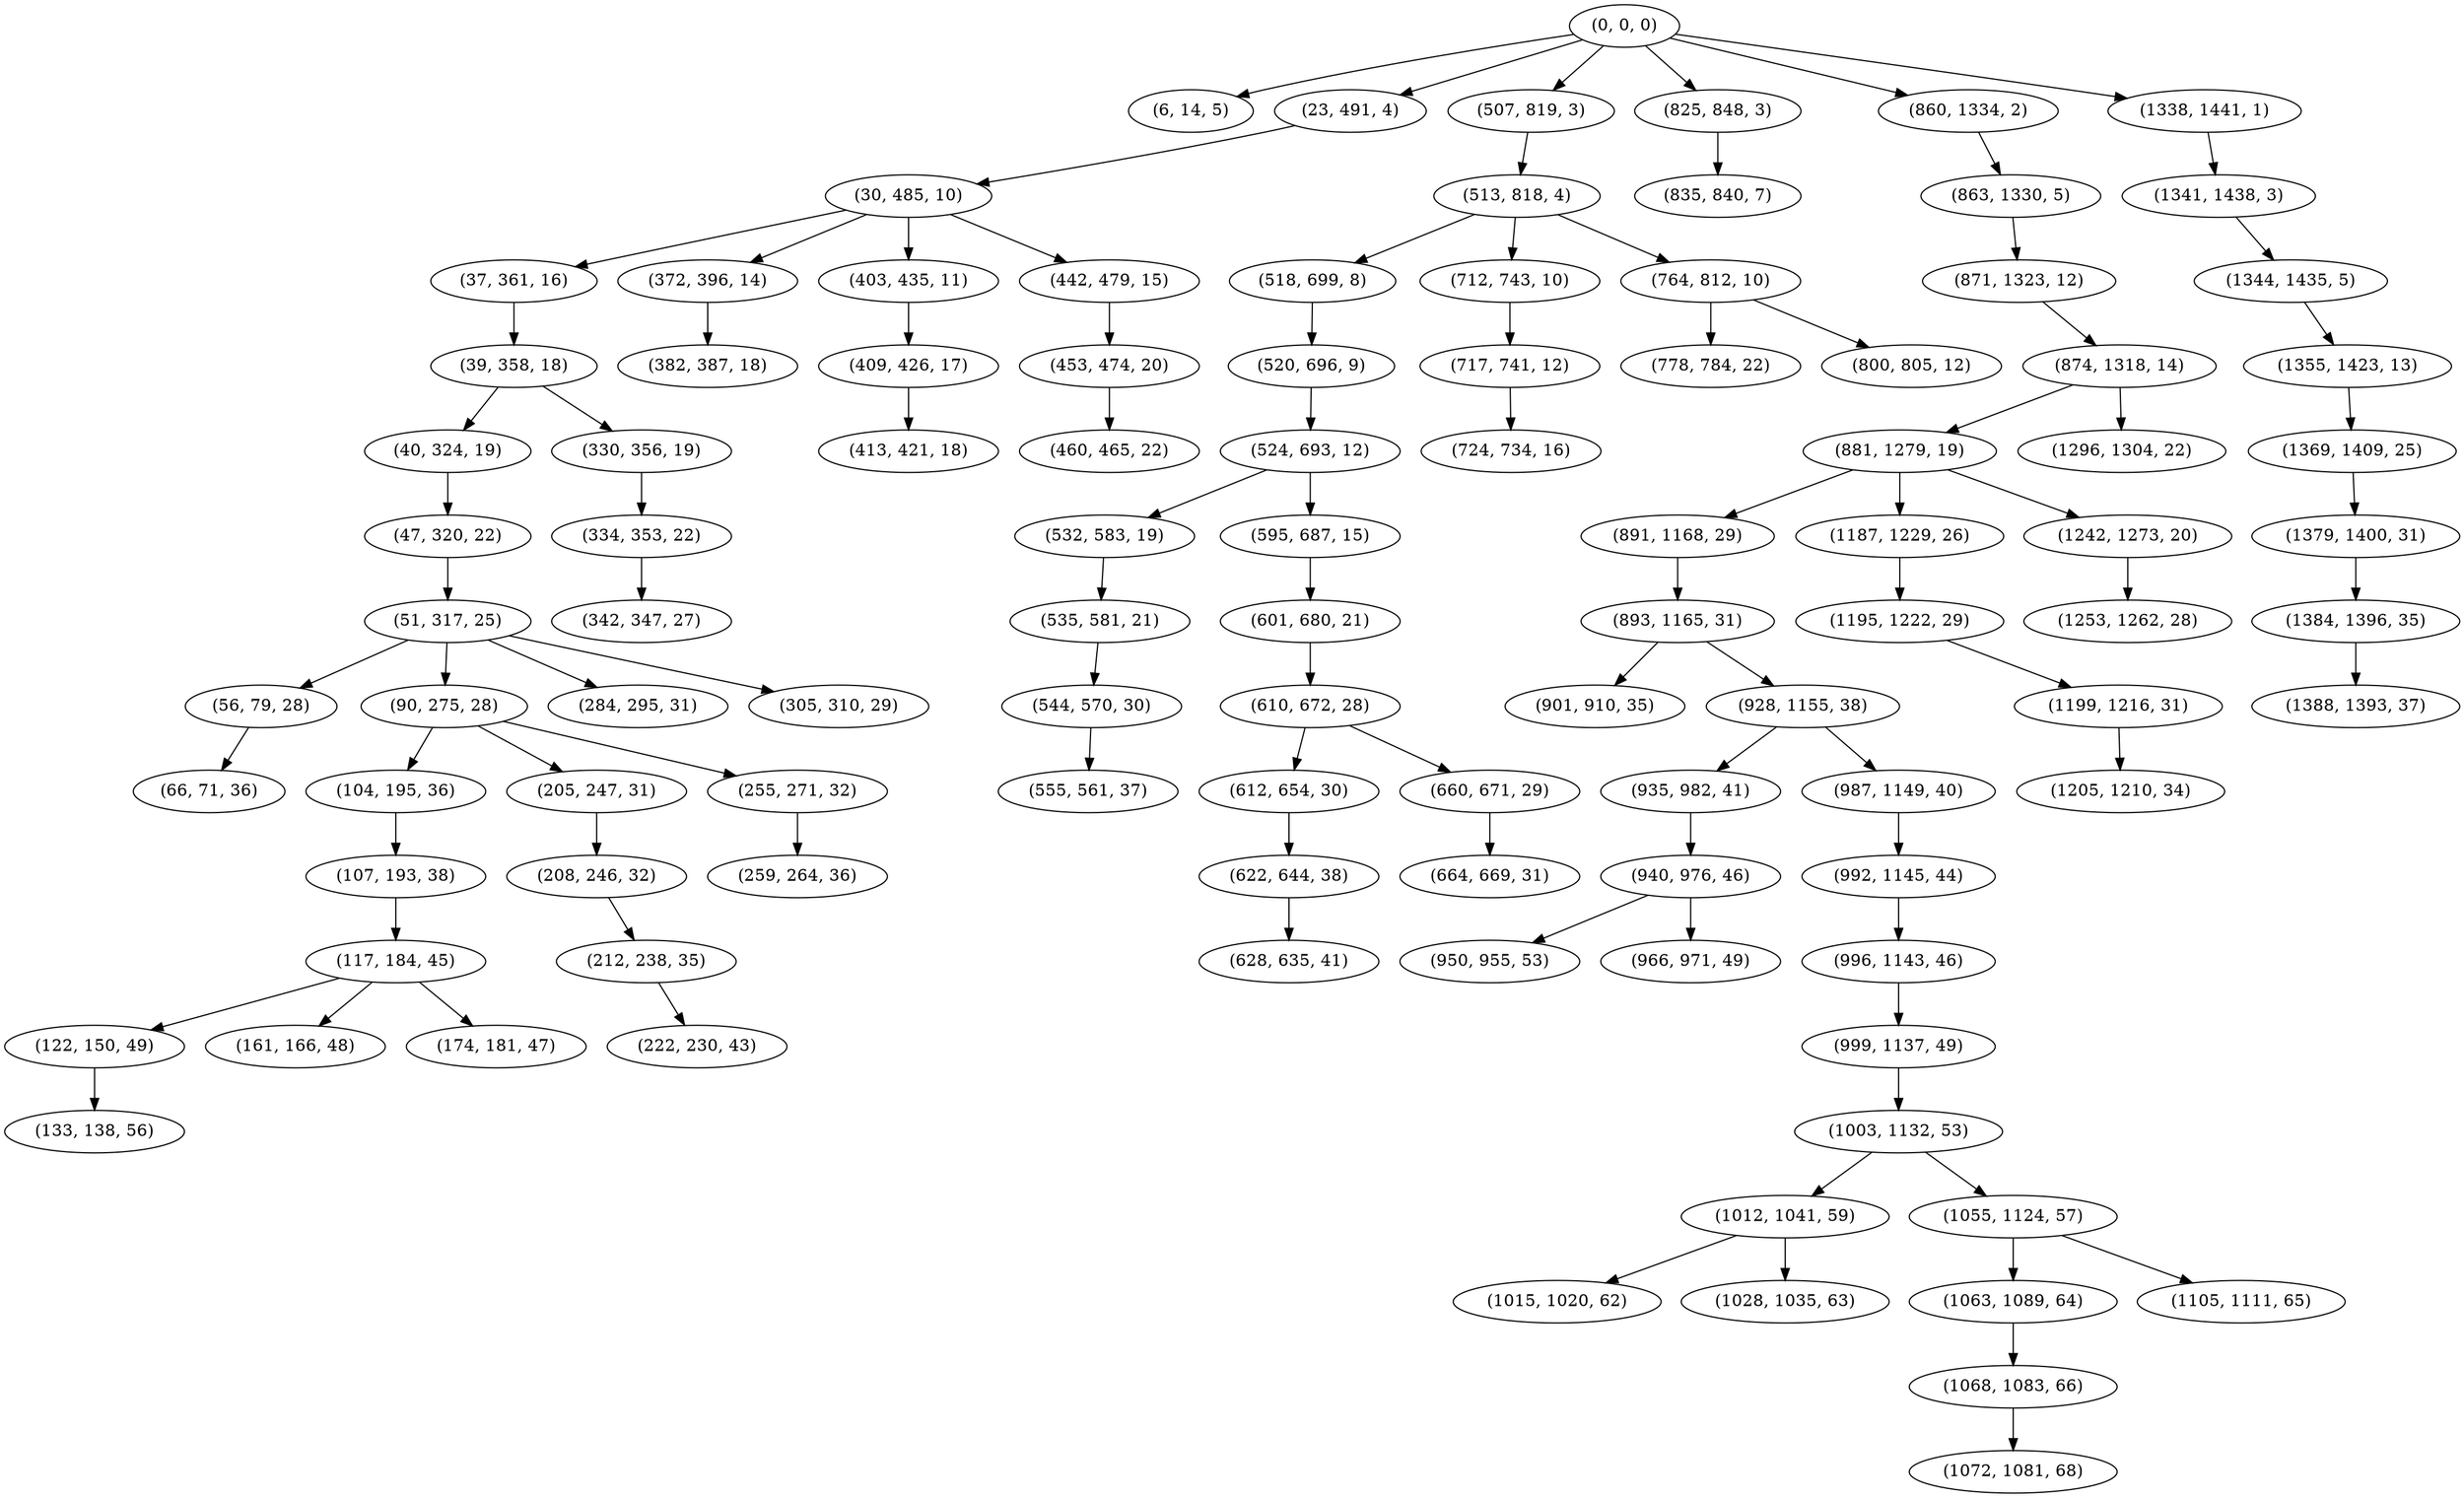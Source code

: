 digraph tree {
    "(0, 0, 0)";
    "(6, 14, 5)";
    "(23, 491, 4)";
    "(30, 485, 10)";
    "(37, 361, 16)";
    "(39, 358, 18)";
    "(40, 324, 19)";
    "(47, 320, 22)";
    "(51, 317, 25)";
    "(56, 79, 28)";
    "(66, 71, 36)";
    "(90, 275, 28)";
    "(104, 195, 36)";
    "(107, 193, 38)";
    "(117, 184, 45)";
    "(122, 150, 49)";
    "(133, 138, 56)";
    "(161, 166, 48)";
    "(174, 181, 47)";
    "(205, 247, 31)";
    "(208, 246, 32)";
    "(212, 238, 35)";
    "(222, 230, 43)";
    "(255, 271, 32)";
    "(259, 264, 36)";
    "(284, 295, 31)";
    "(305, 310, 29)";
    "(330, 356, 19)";
    "(334, 353, 22)";
    "(342, 347, 27)";
    "(372, 396, 14)";
    "(382, 387, 18)";
    "(403, 435, 11)";
    "(409, 426, 17)";
    "(413, 421, 18)";
    "(442, 479, 15)";
    "(453, 474, 20)";
    "(460, 465, 22)";
    "(507, 819, 3)";
    "(513, 818, 4)";
    "(518, 699, 8)";
    "(520, 696, 9)";
    "(524, 693, 12)";
    "(532, 583, 19)";
    "(535, 581, 21)";
    "(544, 570, 30)";
    "(555, 561, 37)";
    "(595, 687, 15)";
    "(601, 680, 21)";
    "(610, 672, 28)";
    "(612, 654, 30)";
    "(622, 644, 38)";
    "(628, 635, 41)";
    "(660, 671, 29)";
    "(664, 669, 31)";
    "(712, 743, 10)";
    "(717, 741, 12)";
    "(724, 734, 16)";
    "(764, 812, 10)";
    "(778, 784, 22)";
    "(800, 805, 12)";
    "(825, 848, 3)";
    "(835, 840, 7)";
    "(860, 1334, 2)";
    "(863, 1330, 5)";
    "(871, 1323, 12)";
    "(874, 1318, 14)";
    "(881, 1279, 19)";
    "(891, 1168, 29)";
    "(893, 1165, 31)";
    "(901, 910, 35)";
    "(928, 1155, 38)";
    "(935, 982, 41)";
    "(940, 976, 46)";
    "(950, 955, 53)";
    "(966, 971, 49)";
    "(987, 1149, 40)";
    "(992, 1145, 44)";
    "(996, 1143, 46)";
    "(999, 1137, 49)";
    "(1003, 1132, 53)";
    "(1012, 1041, 59)";
    "(1015, 1020, 62)";
    "(1028, 1035, 63)";
    "(1055, 1124, 57)";
    "(1063, 1089, 64)";
    "(1068, 1083, 66)";
    "(1072, 1081, 68)";
    "(1105, 1111, 65)";
    "(1187, 1229, 26)";
    "(1195, 1222, 29)";
    "(1199, 1216, 31)";
    "(1205, 1210, 34)";
    "(1242, 1273, 20)";
    "(1253, 1262, 28)";
    "(1296, 1304, 22)";
    "(1338, 1441, 1)";
    "(1341, 1438, 3)";
    "(1344, 1435, 5)";
    "(1355, 1423, 13)";
    "(1369, 1409, 25)";
    "(1379, 1400, 31)";
    "(1384, 1396, 35)";
    "(1388, 1393, 37)";
    "(0, 0, 0)" -> "(6, 14, 5)";
    "(0, 0, 0)" -> "(23, 491, 4)";
    "(0, 0, 0)" -> "(507, 819, 3)";
    "(0, 0, 0)" -> "(825, 848, 3)";
    "(0, 0, 0)" -> "(860, 1334, 2)";
    "(0, 0, 0)" -> "(1338, 1441, 1)";
    "(23, 491, 4)" -> "(30, 485, 10)";
    "(30, 485, 10)" -> "(37, 361, 16)";
    "(30, 485, 10)" -> "(372, 396, 14)";
    "(30, 485, 10)" -> "(403, 435, 11)";
    "(30, 485, 10)" -> "(442, 479, 15)";
    "(37, 361, 16)" -> "(39, 358, 18)";
    "(39, 358, 18)" -> "(40, 324, 19)";
    "(39, 358, 18)" -> "(330, 356, 19)";
    "(40, 324, 19)" -> "(47, 320, 22)";
    "(47, 320, 22)" -> "(51, 317, 25)";
    "(51, 317, 25)" -> "(56, 79, 28)";
    "(51, 317, 25)" -> "(90, 275, 28)";
    "(51, 317, 25)" -> "(284, 295, 31)";
    "(51, 317, 25)" -> "(305, 310, 29)";
    "(56, 79, 28)" -> "(66, 71, 36)";
    "(90, 275, 28)" -> "(104, 195, 36)";
    "(90, 275, 28)" -> "(205, 247, 31)";
    "(90, 275, 28)" -> "(255, 271, 32)";
    "(104, 195, 36)" -> "(107, 193, 38)";
    "(107, 193, 38)" -> "(117, 184, 45)";
    "(117, 184, 45)" -> "(122, 150, 49)";
    "(117, 184, 45)" -> "(161, 166, 48)";
    "(117, 184, 45)" -> "(174, 181, 47)";
    "(122, 150, 49)" -> "(133, 138, 56)";
    "(205, 247, 31)" -> "(208, 246, 32)";
    "(208, 246, 32)" -> "(212, 238, 35)";
    "(212, 238, 35)" -> "(222, 230, 43)";
    "(255, 271, 32)" -> "(259, 264, 36)";
    "(330, 356, 19)" -> "(334, 353, 22)";
    "(334, 353, 22)" -> "(342, 347, 27)";
    "(372, 396, 14)" -> "(382, 387, 18)";
    "(403, 435, 11)" -> "(409, 426, 17)";
    "(409, 426, 17)" -> "(413, 421, 18)";
    "(442, 479, 15)" -> "(453, 474, 20)";
    "(453, 474, 20)" -> "(460, 465, 22)";
    "(507, 819, 3)" -> "(513, 818, 4)";
    "(513, 818, 4)" -> "(518, 699, 8)";
    "(513, 818, 4)" -> "(712, 743, 10)";
    "(513, 818, 4)" -> "(764, 812, 10)";
    "(518, 699, 8)" -> "(520, 696, 9)";
    "(520, 696, 9)" -> "(524, 693, 12)";
    "(524, 693, 12)" -> "(532, 583, 19)";
    "(524, 693, 12)" -> "(595, 687, 15)";
    "(532, 583, 19)" -> "(535, 581, 21)";
    "(535, 581, 21)" -> "(544, 570, 30)";
    "(544, 570, 30)" -> "(555, 561, 37)";
    "(595, 687, 15)" -> "(601, 680, 21)";
    "(601, 680, 21)" -> "(610, 672, 28)";
    "(610, 672, 28)" -> "(612, 654, 30)";
    "(610, 672, 28)" -> "(660, 671, 29)";
    "(612, 654, 30)" -> "(622, 644, 38)";
    "(622, 644, 38)" -> "(628, 635, 41)";
    "(660, 671, 29)" -> "(664, 669, 31)";
    "(712, 743, 10)" -> "(717, 741, 12)";
    "(717, 741, 12)" -> "(724, 734, 16)";
    "(764, 812, 10)" -> "(778, 784, 22)";
    "(764, 812, 10)" -> "(800, 805, 12)";
    "(825, 848, 3)" -> "(835, 840, 7)";
    "(860, 1334, 2)" -> "(863, 1330, 5)";
    "(863, 1330, 5)" -> "(871, 1323, 12)";
    "(871, 1323, 12)" -> "(874, 1318, 14)";
    "(874, 1318, 14)" -> "(881, 1279, 19)";
    "(874, 1318, 14)" -> "(1296, 1304, 22)";
    "(881, 1279, 19)" -> "(891, 1168, 29)";
    "(881, 1279, 19)" -> "(1187, 1229, 26)";
    "(881, 1279, 19)" -> "(1242, 1273, 20)";
    "(891, 1168, 29)" -> "(893, 1165, 31)";
    "(893, 1165, 31)" -> "(901, 910, 35)";
    "(893, 1165, 31)" -> "(928, 1155, 38)";
    "(928, 1155, 38)" -> "(935, 982, 41)";
    "(928, 1155, 38)" -> "(987, 1149, 40)";
    "(935, 982, 41)" -> "(940, 976, 46)";
    "(940, 976, 46)" -> "(950, 955, 53)";
    "(940, 976, 46)" -> "(966, 971, 49)";
    "(987, 1149, 40)" -> "(992, 1145, 44)";
    "(992, 1145, 44)" -> "(996, 1143, 46)";
    "(996, 1143, 46)" -> "(999, 1137, 49)";
    "(999, 1137, 49)" -> "(1003, 1132, 53)";
    "(1003, 1132, 53)" -> "(1012, 1041, 59)";
    "(1003, 1132, 53)" -> "(1055, 1124, 57)";
    "(1012, 1041, 59)" -> "(1015, 1020, 62)";
    "(1012, 1041, 59)" -> "(1028, 1035, 63)";
    "(1055, 1124, 57)" -> "(1063, 1089, 64)";
    "(1055, 1124, 57)" -> "(1105, 1111, 65)";
    "(1063, 1089, 64)" -> "(1068, 1083, 66)";
    "(1068, 1083, 66)" -> "(1072, 1081, 68)";
    "(1187, 1229, 26)" -> "(1195, 1222, 29)";
    "(1195, 1222, 29)" -> "(1199, 1216, 31)";
    "(1199, 1216, 31)" -> "(1205, 1210, 34)";
    "(1242, 1273, 20)" -> "(1253, 1262, 28)";
    "(1338, 1441, 1)" -> "(1341, 1438, 3)";
    "(1341, 1438, 3)" -> "(1344, 1435, 5)";
    "(1344, 1435, 5)" -> "(1355, 1423, 13)";
    "(1355, 1423, 13)" -> "(1369, 1409, 25)";
    "(1369, 1409, 25)" -> "(1379, 1400, 31)";
    "(1379, 1400, 31)" -> "(1384, 1396, 35)";
    "(1384, 1396, 35)" -> "(1388, 1393, 37)";
}
